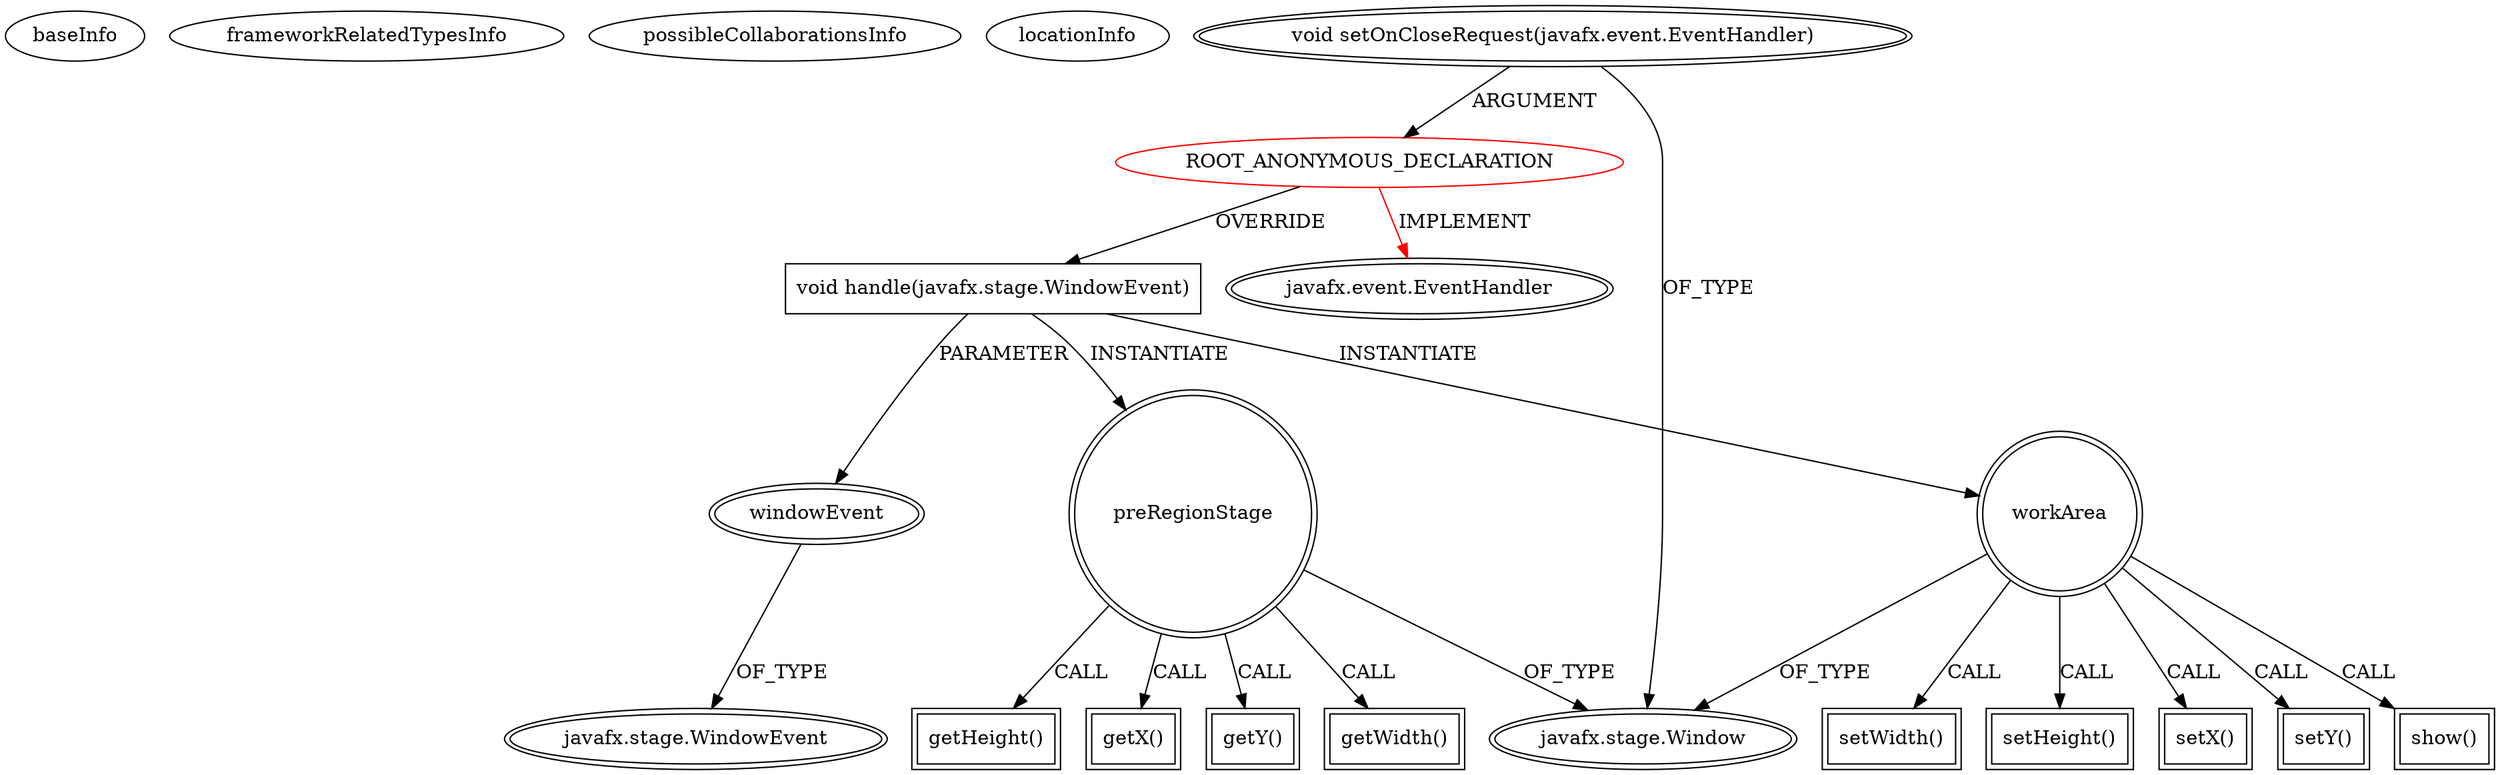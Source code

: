 digraph {
baseInfo[graphId=4888,category="extension_graph",isAnonymous=true,possibleRelation=false]
frameworkRelatedTypesInfo[0="javafx.event.EventHandler"]
possibleCollaborationsInfo[]
locationInfo[projectName="yorlov-VirtualPointer",filePath="/yorlov-VirtualPointer/VirtualPointer-master/src/com/blogspot/captain1653/VirtualPointer.java",contextSignature="void start(javafx.stage.Stage)",graphId="4888"]
0[label="ROOT_ANONYMOUS_DECLARATION",vertexType="ROOT_ANONYMOUS_DECLARATION",isFrameworkType=false,color=red]
1[label="javafx.event.EventHandler",vertexType="FRAMEWORK_INTERFACE_TYPE",isFrameworkType=true,peripheries=2]
2[label="void setOnCloseRequest(javafx.event.EventHandler)",vertexType="OUTSIDE_CALL",isFrameworkType=true,peripheries=2]
3[label="javafx.stage.Window",vertexType="FRAMEWORK_CLASS_TYPE",isFrameworkType=true,peripheries=2]
4[label="void handle(javafx.stage.WindowEvent)",vertexType="OVERRIDING_METHOD_DECLARATION",isFrameworkType=false,shape=box]
5[label="windowEvent",vertexType="PARAMETER_DECLARATION",isFrameworkType=true,peripheries=2]
6[label="javafx.stage.WindowEvent",vertexType="FRAMEWORK_CLASS_TYPE",isFrameworkType=true,peripheries=2]
7[label="workArea",vertexType="VARIABLE_EXPRESION",isFrameworkType=true,peripheries=2,shape=circle]
8[label="setWidth()",vertexType="INSIDE_CALL",isFrameworkType=true,peripheries=2,shape=box]
10[label="preRegionStage",vertexType="VARIABLE_EXPRESION",isFrameworkType=true,peripheries=2,shape=circle]
11[label="getWidth()",vertexType="INSIDE_CALL",isFrameworkType=true,peripheries=2,shape=box]
14[label="setHeight()",vertexType="INSIDE_CALL",isFrameworkType=true,peripheries=2,shape=box]
16[label="getHeight()",vertexType="INSIDE_CALL",isFrameworkType=true,peripheries=2,shape=box]
18[label="setX()",vertexType="INSIDE_CALL",isFrameworkType=true,peripheries=2,shape=box]
20[label="getX()",vertexType="INSIDE_CALL",isFrameworkType=true,peripheries=2,shape=box]
22[label="setY()",vertexType="INSIDE_CALL",isFrameworkType=true,peripheries=2,shape=box]
24[label="getY()",vertexType="INSIDE_CALL",isFrameworkType=true,peripheries=2,shape=box]
26[label="show()",vertexType="INSIDE_CALL",isFrameworkType=true,peripheries=2,shape=box]
0->1[label="IMPLEMENT",color=red]
2->0[label="ARGUMENT"]
2->3[label="OF_TYPE"]
0->4[label="OVERRIDE"]
5->6[label="OF_TYPE"]
4->5[label="PARAMETER"]
4->7[label="INSTANTIATE"]
7->3[label="OF_TYPE"]
7->8[label="CALL"]
4->10[label="INSTANTIATE"]
10->3[label="OF_TYPE"]
10->11[label="CALL"]
7->14[label="CALL"]
10->16[label="CALL"]
7->18[label="CALL"]
10->20[label="CALL"]
7->22[label="CALL"]
10->24[label="CALL"]
7->26[label="CALL"]
}
